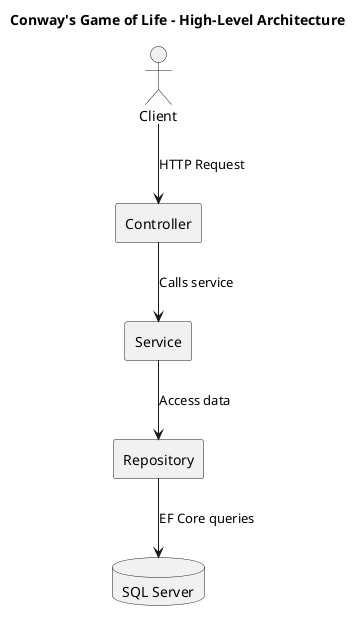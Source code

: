 @startuml
title Conway's Game of Life - High-Level Architecture

actor Client

rectangle "Controller" as Controller
rectangle "Service" as Service
rectangle "Repository" as Repository
database "SQL Server" as DB

Client --> Controller : HTTP Request
Controller --> Service : Calls service
Service --> Repository : Access data
Repository --> DB : EF Core queries

@enduml
